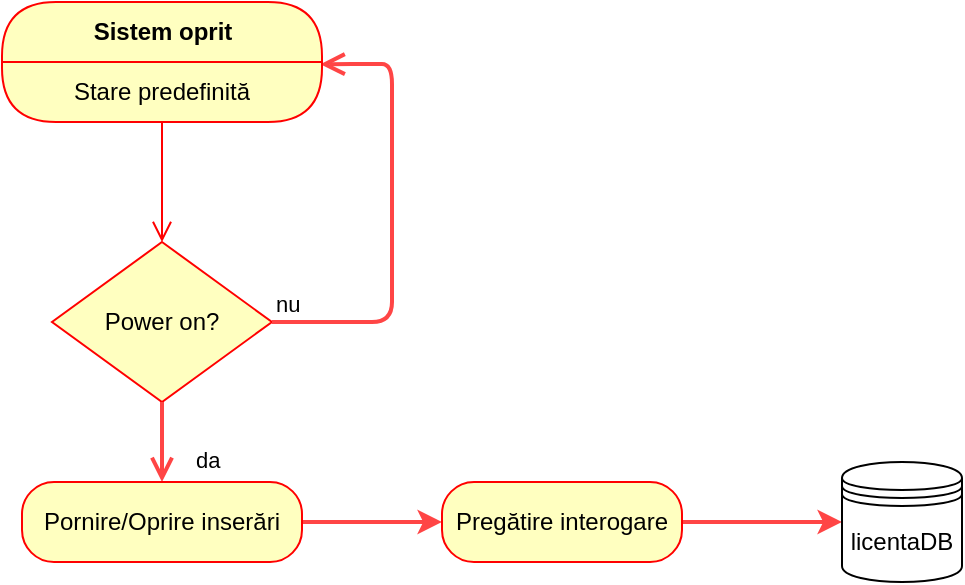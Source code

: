 <mxfile version="12.1.3" type="device" pages="1"><diagram id="FbKlAHLDLy6C_VKY01LR" name="Page-1"><mxGraphModel dx="1408" dy="722" grid="1" gridSize="10" guides="1" tooltips="1" connect="1" arrows="1" fold="1" page="1" pageScale="1" pageWidth="827" pageHeight="1169" math="0" shadow="0"><root><mxCell id="0"/><mxCell id="1" parent="0"/><mxCell id="Uky5TWDWvtPTyACC67Sq-5" value="Power on?" style="rhombus;whiteSpace=wrap;html=1;fillColor=#ffffc0;strokeColor=#ff0000;" vertex="1" parent="1"><mxGeometry x="125" y="150" width="110" height="80" as="geometry"/></mxCell><mxCell id="Uky5TWDWvtPTyACC67Sq-6" value="nu" style="edgeStyle=orthogonalEdgeStyle;html=1;align=left;verticalAlign=bottom;endArrow=open;endSize=8;strokeColor=#FF4545;entryX=0.995;entryY=0.038;entryDx=0;entryDy=0;entryPerimeter=0;strokeWidth=2;" edge="1" parent="1" source="Uky5TWDWvtPTyACC67Sq-5" target="Uky5TWDWvtPTyACC67Sq-9"><mxGeometry x="-1" relative="1" as="geometry"><mxPoint x="365" y="90" as="targetPoint"/><Array as="points"><mxPoint x="295" y="190"/><mxPoint x="295" y="61"/><mxPoint x="285" y="61"/></Array></mxGeometry></mxCell><mxCell id="Uky5TWDWvtPTyACC67Sq-7" value="da" style="edgeStyle=orthogonalEdgeStyle;html=1;align=left;verticalAlign=top;endArrow=open;endSize=8;strokeColor=#FF4545;entryX=0.5;entryY=0;entryDx=0;entryDy=0;strokeWidth=2;" edge="1" parent="1" source="Uky5TWDWvtPTyACC67Sq-5" target="Uky5TWDWvtPTyACC67Sq-11"><mxGeometry x="0.024" y="16" relative="1" as="geometry"><mxPoint x="180" y="260" as="targetPoint"/><mxPoint x="-1" y="-5" as="offset"/></mxGeometry></mxCell><mxCell id="Uky5TWDWvtPTyACC67Sq-8" value="Sistem oprit" style="swimlane;html=1;fontStyle=1;align=center;verticalAlign=middle;childLayout=stackLayout;horizontal=1;startSize=30;horizontalStack=0;resizeParent=0;resizeLast=1;container=0;fontColor=#000000;collapsible=0;rounded=1;arcSize=30;strokeColor=#ff0000;fillColor=#ffffc0;swimlaneFillColor=#ffffc0;" vertex="1" parent="1"><mxGeometry x="100" y="30" width="160" height="60" as="geometry"/></mxCell><mxCell id="Uky5TWDWvtPTyACC67Sq-9" value="Stare predefinită" style="text;html=1;strokeColor=none;fillColor=none;align=center;verticalAlign=middle;spacingLeft=4;spacingRight=4;whiteSpace=wrap;overflow=hidden;rotatable=0;fontColor=#000000;" vertex="1" parent="Uky5TWDWvtPTyACC67Sq-8"><mxGeometry y="30" width="160" height="30" as="geometry"/></mxCell><mxCell id="Uky5TWDWvtPTyACC67Sq-10" value="" style="edgeStyle=orthogonalEdgeStyle;html=1;verticalAlign=bottom;endArrow=open;endSize=8;strokeColor=#ff0000;fontSize=14;entryX=0.5;entryY=0;entryDx=0;entryDy=0;" edge="1" parent="1" source="Uky5TWDWvtPTyACC67Sq-8" target="Uky5TWDWvtPTyACC67Sq-5"><mxGeometry relative="1" as="geometry"><mxPoint x="180" y="130" as="targetPoint"/></mxGeometry></mxCell><mxCell id="Uky5TWDWvtPTyACC67Sq-14" value="" style="edgeStyle=orthogonalEdgeStyle;rounded=0;orthogonalLoop=1;jettySize=auto;html=1;strokeColor=#FF4545;strokeWidth=2;" edge="1" parent="1" source="Uky5TWDWvtPTyACC67Sq-11" target="Uky5TWDWvtPTyACC67Sq-13"><mxGeometry relative="1" as="geometry"/></mxCell><mxCell id="Uky5TWDWvtPTyACC67Sq-11" value="Pornire/Oprire inserări" style="rounded=1;whiteSpace=wrap;html=1;arcSize=40;fontColor=#000000;fillColor=#ffffc0;strokeColor=#ff0000;" vertex="1" parent="1"><mxGeometry x="110" y="270" width="140" height="40" as="geometry"/></mxCell><mxCell id="Uky5TWDWvtPTyACC67Sq-16" value="" style="edgeStyle=orthogonalEdgeStyle;rounded=0;orthogonalLoop=1;jettySize=auto;html=1;strokeColor=#FF4545;strokeWidth=2;" edge="1" parent="1" source="Uky5TWDWvtPTyACC67Sq-13"><mxGeometry relative="1" as="geometry"><mxPoint x="520" y="290" as="targetPoint"/></mxGeometry></mxCell><mxCell id="Uky5TWDWvtPTyACC67Sq-13" value="Pregătire interogare" style="rounded=1;whiteSpace=wrap;html=1;arcSize=40;fontColor=#000000;fillColor=#ffffc0;strokeColor=#ff0000;" vertex="1" parent="1"><mxGeometry x="320" y="270" width="120" height="40" as="geometry"/></mxCell><mxCell id="Uky5TWDWvtPTyACC67Sq-17" value="licentaDB" style="shape=datastore;whiteSpace=wrap;html=1;" vertex="1" parent="1"><mxGeometry x="520" y="260" width="60" height="60" as="geometry"/></mxCell></root></mxGraphModel></diagram></mxfile>